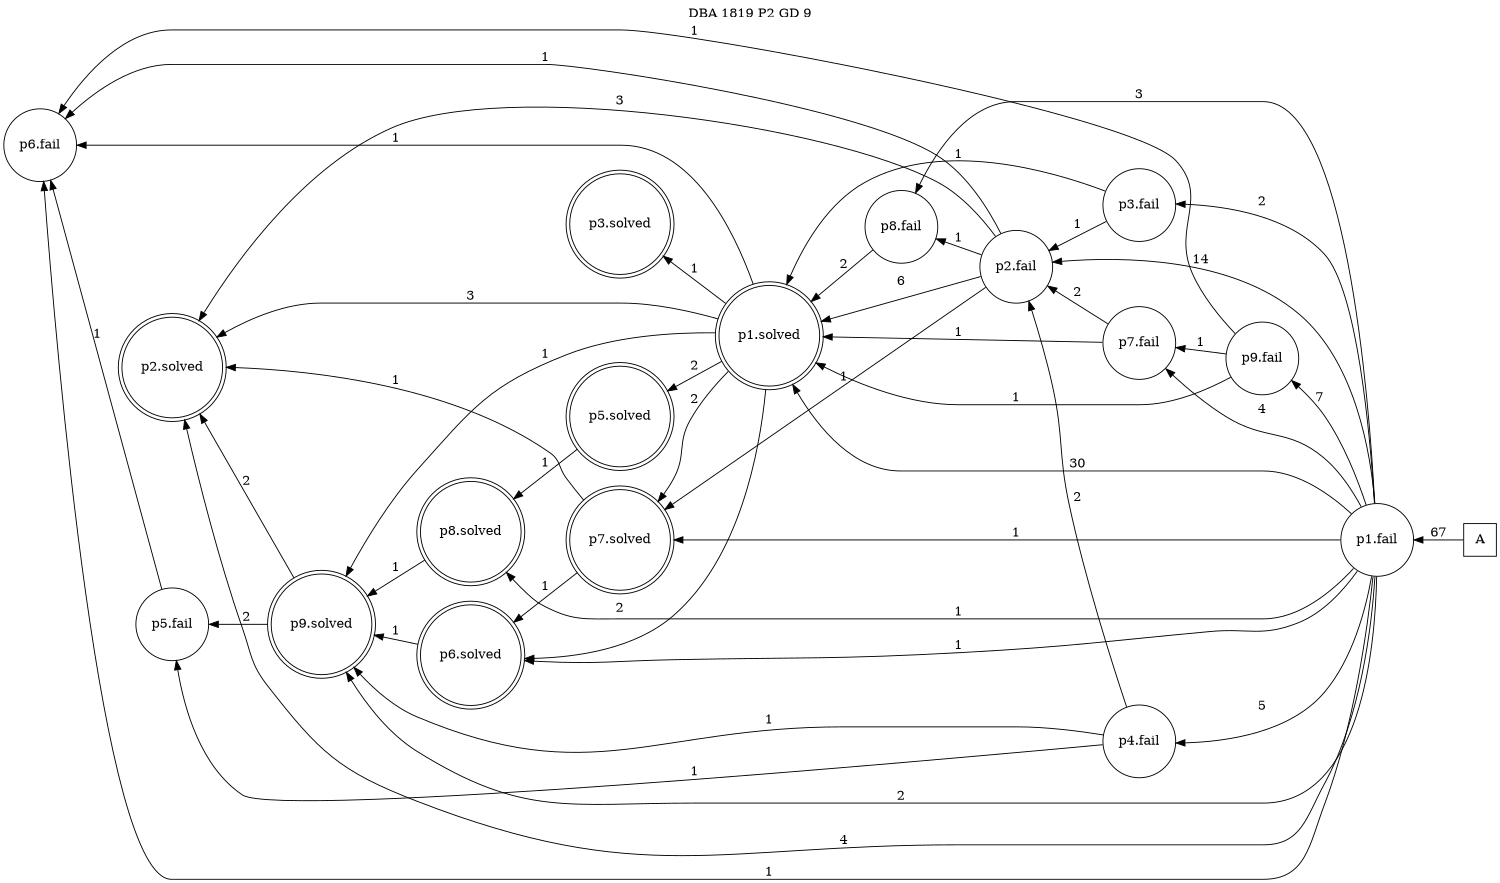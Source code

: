 digraph DBA_1819_P2_GD_9 {
labelloc="tl"
label= " DBA 1819 P2 GD 9 "
rankdir="RL";
graph [ size=" 10 , 10 !"]

"A" [shape="square" label="A"]
"p1.fail" [shape="circle" label="p1.fail"]
"p4.fail" [shape="circle" label="p4.fail"]
"p2.fail" [shape="circle" label="p2.fail"]
"p9.fail" [shape="circle" label="p9.fail"]
"p7.fail" [shape="circle" label="p7.fail"]
"p1.solved" [shape="doublecircle" label="p1.solved"]
"p2.solved" [shape="doublecircle" label="p2.solved"]
"p7.solved" [shape="doublecircle" label="p7.solved"]
"p6.fail" [shape="circle" label="p6.fail"]
"p3.fail" [shape="circle" label="p3.fail"]
"p6.solved" [shape="doublecircle" label="p6.solved"]
"p5.solved" [shape="doublecircle" label="p5.solved"]
"p8.fail" [shape="circle" label="p8.fail"]
"p5.fail" [shape="circle" label="p5.fail"]
"p9.solved" [shape="doublecircle" label="p9.solved"]
"p8.solved" [shape="doublecircle" label="p8.solved"]
"p3.solved" [shape="doublecircle" label="p3.solved"]
"A" -> "p1.fail" [ label=67]
"p1.fail" -> "p4.fail" [ label=5]
"p1.fail" -> "p2.fail" [ label=14]
"p1.fail" -> "p9.fail" [ label=7]
"p1.fail" -> "p7.fail" [ label=4]
"p1.fail" -> "p1.solved" [ label=30]
"p1.fail" -> "p2.solved" [ label=4]
"p1.fail" -> "p7.solved" [ label=1]
"p1.fail" -> "p6.fail" [ label=1]
"p1.fail" -> "p3.fail" [ label=2]
"p1.fail" -> "p6.solved" [ label=1]
"p1.fail" -> "p8.fail" [ label=3]
"p1.fail" -> "p9.solved" [ label=2]
"p1.fail" -> "p8.solved" [ label=1]
"p4.fail" -> "p2.fail" [ label=2]
"p4.fail" -> "p5.fail" [ label=1]
"p4.fail" -> "p9.solved" [ label=1]
"p2.fail" -> "p1.solved" [ label=6]
"p2.fail" -> "p2.solved" [ label=3]
"p2.fail" -> "p7.solved" [ label=1]
"p2.fail" -> "p6.fail" [ label=1]
"p2.fail" -> "p8.fail" [ label=1]
"p9.fail" -> "p7.fail" [ label=1]
"p9.fail" -> "p1.solved" [ label=1]
"p9.fail" -> "p6.fail" [ label=1]
"p7.fail" -> "p2.fail" [ label=2]
"p7.fail" -> "p1.solved" [ label=1]
"p1.solved" -> "p2.solved" [ label=3]
"p1.solved" -> "p7.solved" [ label=2]
"p1.solved" -> "p6.fail" [ label=1]
"p1.solved" -> "p6.solved" [ label=2]
"p1.solved" -> "p5.solved" [ label=2]
"p1.solved" -> "p9.solved" [ label=1]
"p1.solved" -> "p3.solved" [ label=1]
"p7.solved" -> "p2.solved" [ label=1]
"p7.solved" -> "p6.solved" [ label=1]
"p3.fail" -> "p2.fail" [ label=1]
"p3.fail" -> "p1.solved" [ label=1]
"p6.solved" -> "p9.solved" [ label=1]
"p5.solved" -> "p8.solved" [ label=1]
"p8.fail" -> "p1.solved" [ label=2]
"p5.fail" -> "p6.fail" [ label=1]
"p9.solved" -> "p2.solved" [ label=2]
"p9.solved" -> "p5.fail" [ label=2]
"p8.solved" -> "p9.solved" [ label=1]
}
